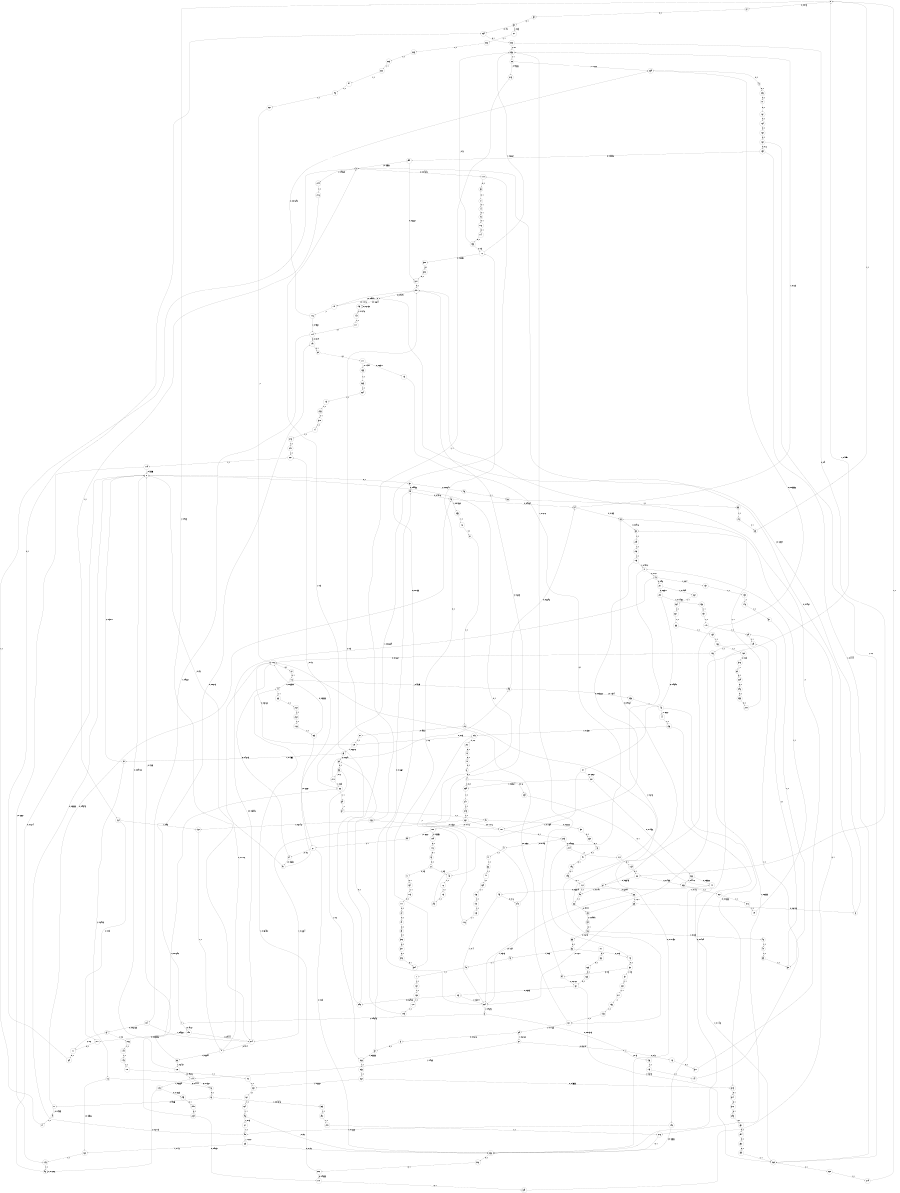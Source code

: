 digraph "ch1_face_short_L17" {
size = "6,8.5";
ratio = "fill";
node [shape = circle];
node [fontsize = 24];
edge [fontsize = 24];
0 -> 61 [label = "0: 0.075    "];
0 -> 214 [label = "1: 0.925    "];
1 -> 313 [label = "0: 0.5      "];
1 -> 156 [label = "1: 0.5      "];
2 -> 198 [label = "0: 0.8824   "];
2 -> 141 [label = "1: 0.1176   "];
3 -> 110 [label = "0: 0.04348  "];
3 -> 219 [label = "1: 0.9565   "];
4 -> 254 [label = "0: 0.8      "];
4 -> 259 [label = "1: 0.2      "];
5 -> 203 [label = "0: 1        "];
6 -> 4 [label = "0: 1        "];
7 -> 191 [label = "0: 0.0813   "];
7 -> 190 [label = "1: 0.9187   "];
8 -> 1 [label = "0: 0.01575  "];
8 -> 7 [label = "1: 0.9843   "];
9 -> 14 [label = "1: 1        "];
10 -> 6 [label = "0: 1        "];
11 -> 43 [label = "0: 0.9545   "];
11 -> 9 [label = "1: 0.04545  "];
12 -> 10 [label = "0: 1        "];
13 -> 11 [label = "0: 0.9565   "];
13 -> 303 [label = "1: 0.04348  "];
14 -> 3 [label = "1: 1        "];
15 -> 211 [label = "0: 0.96     "];
15 -> 157 [label = "1: 0.04     "];
16 -> 13 [label = "0: 1        "];
17 -> 15 [label = "0: 0.127    "];
17 -> 121 [label = "1: 0.873    "];
18 -> 16 [label = "0: 0.4444   "];
18 -> 182 [label = "1: 0.5556   "];
19 -> 108 [label = "0: 0.1106   "];
19 -> 88 [label = "1: 0.8894   "];
20 -> 60 [label = "0: 0.3077   "];
20 -> 18 [label = "1: 0.6923   "];
21 -> 28 [label = "1: 1        "];
22 -> 239 [label = "0: 0.06667  "];
22 -> 215 [label = "1: 0.9333   "];
23 -> 62 [label = "0: 0.2647   "];
23 -> 20 [label = "1: 0.7353   "];
24 -> 108 [label = "0: 0.4615   "];
24 -> 97 [label = "1: 0.5385   "];
25 -> 0 [label = "1: 1        "];
26 -> 25 [label = "1: 1        "];
27 -> 120 [label = "1: 1        "];
28 -> 238 [label = "0: 0.07692  "];
28 -> 27 [label = "1: 0.9231   "];
29 -> 129 [label = "1: 1        "];
30 -> 29 [label = "1: 1        "];
31 -> 30 [label = "1: 1        "];
32 -> 209 [label = "1: 1        "];
33 -> 26 [label = "1: 1        "];
34 -> 91 [label = "1: 1        "];
35 -> 30 [label = "1: 1        "];
36 -> 140 [label = "1: 1        "];
37 -> 137 [label = "1: 1        "];
38 -> 33 [label = "1: 1        "];
39 -> 34 [label = "1: 1        "];
40 -> 35 [label = "1: 1        "];
41 -> 36 [label = "1: 1        "];
42 -> 37 [label = "1: 1        "];
43 -> 54 [label = "0: 0.9264   "];
43 -> 255 [label = "1: 0.07362  "];
44 -> 263 [label = "1: 1        "];
45 -> 38 [label = "1: 1        "];
46 -> 40 [label = "1: 1        "];
47 -> 41 [label = "1: 1        "];
48 -> 42 [label = "1: 1        "];
49 -> 43 [label = "0: 0.9716   "];
49 -> 266 [label = "1: 0.02839  "];
50 -> 234 [label = "0: 0.75     "];
50 -> 227 [label = "1: 0.25     "];
51 -> 49 [label = "0: 0.9936   "];
51 -> 45 [label = "1: 0.00641  "];
52 -> 50 [label = "0: 1        "];
53 -> 270 [label = "0: 0.8      "];
53 -> 268 [label = "1: 0.2      "];
54 -> 68 [label = "0: 0.875    "];
54 -> 256 [label = "1: 0.125    "];
55 -> 58 [label = "0: 1        "];
56 -> 55 [label = "0: 0.875    "];
56 -> 46 [label = "1: 0.125    "];
57 -> 49 [label = "0: 0.6667   "];
57 -> 268 [label = "1: 0.3333   "];
58 -> 173 [label = "0: 0.75     "];
58 -> 48 [label = "1: 0.25     "];
59 -> 56 [label = "0: 1        "];
60 -> 51 [label = "0: 1        "];
61 -> 52 [label = "0: 1        "];
62 -> 53 [label = "0: 1        "];
63 -> 57 [label = "0: 1        "];
64 -> 271 [label = "0: 0.8      "];
64 -> 286 [label = "1: 0.2      "];
65 -> 93 [label = "0: 0.8123   "];
65 -> 224 [label = "1: 0.1877   "];
66 -> 65 [label = "0: 0.811    "];
66 -> 224 [label = "1: 0.189    "];
67 -> 66 [label = "0: 0.8209   "];
67 -> 92 [label = "1: 0.1791   "];
68 -> 67 [label = "0: 0.9084   "];
68 -> 32 [label = "1: 0.0916   "];
69 -> 308 [label = "0: 1        "];
70 -> 167 [label = "0: 1        "];
71 -> 154 [label = "0: 1        "];
72 -> 71 [label = "0: 0.5      "];
72 -> 143 [label = "1: 0.5      "];
73 -> 176 [label = "0: 1        "];
74 -> 73 [label = "0: 1        "];
75 -> 72 [label = "0: 1        "];
76 -> 197 [label = "0: 1        "];
77 -> 74 [label = "0: 1        "];
78 -> 95 [label = "0: 0.9348   "];
78 -> 44 [label = "1: 0.06522  "];
79 -> 69 [label = "0: 1        "];
80 -> 177 [label = "0: 1        "];
81 -> 78 [label = "0: 1        "];
82 -> 229 [label = "0: 1        "];
83 -> 77 [label = "0: 1        "];
84 -> 79 [label = "0: 1        "];
85 -> 59 [label = "0: 0.09091  "];
85 -> 0 [label = "1: 0.9091   "];
86 -> 239 [label = "0: 0.05556  "];
86 -> 85 [label = "1: 0.9444   "];
87 -> 1 [label = "0: 0.03704  "];
87 -> 119 [label = "1: 0.963    "];
88 -> 60 [label = "0: 0.1573   "];
88 -> 122 [label = "1: 0.8427   "];
89 -> 63 [label = "0: 0.1818   "];
89 -> 87 [label = "1: 0.8182   "];
90 -> 60 [label = "0: 0.3333   "];
90 -> 185 [label = "1: 0.6667   "];
91 -> 250 [label = "0: 0.2222   "];
91 -> 100 [label = "1: 0.7778   "];
92 -> 86 [label = "1: 1        "];
93 -> 2 [label = "0: 0.7961   "];
93 -> 3 [label = "1: 0.2039   "];
94 -> 161 [label = "0: 0.8182   "];
94 -> 256 [label = "1: 0.1818   "];
95 -> 54 [label = "0: 0.8696   "];
95 -> 258 [label = "1: 0.1304   "];
96 -> 60 [label = "0: 0.1874   "];
96 -> 96 [label = "1: 0.8126   "];
97 -> 60 [label = "0: 0.25     "];
97 -> 221 [label = "1: 0.75     "];
98 -> 238 [label = "0: 0.25     "];
98 -> 124 [label = "1: 0.75     "];
99 -> 181 [label = "1: 1        "];
100 -> 109 [label = "0: 0.3333   "];
100 -> 99 [label = "1: 0.6667   "];
101 -> 102 [label = "1: 1        "];
102 -> 231 [label = "1: 1        "];
103 -> 107 [label = "0: 0.05882  "];
103 -> 17 [label = "1: 0.9412   "];
104 -> 64 [label = "0: 0.06135  "];
104 -> 214 [label = "1: 0.9387   "];
105 -> 62 [label = "0: 1        "];
106 -> 60 [label = "0: 1        "];
107 -> 205 [label = "0: 1        "];
108 -> 81 [label = "0: 1        "];
109 -> 178 [label = "0: 1        "];
110 -> 83 [label = "0: 1        "];
111 -> 84 [label = "0: 1        "];
112 -> 92 [label = "1: 1        "];
113 -> 111 [label = "0: 1        "];
114 -> 191 [label = "0: 0.0119   "];
114 -> 104 [label = "1: 0.9881   "];
115 -> 248 [label = "1: 1        "];
116 -> 239 [label = "0: 0.07692  "];
116 -> 114 [label = "1: 0.9231   "];
117 -> 114 [label = "1: 1        "];
118 -> 115 [label = "1: 1        "];
119 -> 16 [label = "0: 0.1361   "];
119 -> 123 [label = "1: 0.8639   "];
120 -> 108 [label = "0: 0.3182   "];
120 -> 23 [label = "1: 0.6818   "];
121 -> 108 [label = "0: 0.2237   "];
121 -> 89 [label = "1: 0.7763   "];
122 -> 60 [label = "0: 0.09722  "];
122 -> 119 [label = "1: 0.9028   "];
123 -> 293 [label = "0: 0.1285   "];
123 -> 96 [label = "1: 0.8715   "];
124 -> 90 [label = "1: 1        "];
125 -> 96 [label = "1: 1        "];
126 -> 108 [label = "0: 0.1667   "];
126 -> 276 [label = "1: 0.8333   "];
127 -> 105 [label = "1: 1        "];
128 -> 106 [label = "1: 1        "];
129 -> 126 [label = "1: 1        "];
130 -> 127 [label = "1: 1        "];
131 -> 128 [label = "1: 1        "];
132 -> 19 [label = "1: 1        "];
133 -> 121 [label = "1: 1        "];
134 -> 277 [label = "0: 0.05     "];
134 -> 132 [label = "1: 0.95     "];
135 -> 107 [label = "0: 0.1852   "];
135 -> 132 [label = "1: 0.8148   "];
136 -> 133 [label = "1: 1        "];
137 -> 130 [label = "1: 1        "];
138 -> 131 [label = "1: 1        "];
139 -> 138 [label = "1: 1        "];
140 -> 139 [label = "1: 1        "];
141 -> 116 [label = "1: 1        "];
142 -> 117 [label = "1: 1        "];
143 -> 118 [label = "1: 1        "];
144 -> 129 [label = "1: 1        "];
145 -> 101 [label = "1: 1        "];
146 -> 31 [label = "1: 1        "];
147 -> 29 [label = "1: 1        "];
148 -> 144 [label = "1: 1        "];
149 -> 145 [label = "1: 1        "];
150 -> 146 [label = "1: 1        "];
151 -> 147 [label = "1: 1        "];
152 -> 94 [label = "0: 0.5      "];
152 -> 257 [label = "1: 0.5      "];
153 -> 272 [label = "0: 0.5      "];
153 -> 256 [label = "1: 0.5      "];
154 -> 113 [label = "1: 1        "];
155 -> 285 [label = "1: 1        "];
156 -> 148 [label = "1: 1        "];
157 -> 150 [label = "1: 1        "];
158 -> 151 [label = "1: 1        "];
159 -> 299 [label = "0: 0.5556   "];
159 -> 282 [label = "1: 0.4444   "];
160 -> 159 [label = "0: 0.8      "];
160 -> 282 [label = "1: 0.2      "];
161 -> 305 [label = "0: 0.625    "];
161 -> 282 [label = "1: 0.375    "];
162 -> 160 [label = "0: 1        "];
163 -> 161 [label = "0: 1        "];
164 -> 162 [label = "0: 1        "];
165 -> 163 [label = "0: 1        "];
166 -> 67 [label = "0: 0.8545   "];
166 -> 283 [label = "1: 0.1455   "];
167 -> 164 [label = "0: 1        "];
168 -> 165 [label = "0: 1        "];
169 -> 166 [label = "0: 1        "];
170 -> 309 [label = "0: 1        "];
171 -> 168 [label = "0: 1        "];
172 -> 169 [label = "0: 1        "];
173 -> 152 [label = "0: 1        "];
174 -> 153 [label = "0: 1        "];
175 -> 173 [label = "0: 1        "];
176 -> 174 [label = "0: 1        "];
177 -> 175 [label = "0: 0.8571   "];
177 -> 155 [label = "1: 0.1429   "];
178 -> 75 [label = "0: 1        "];
179 -> 60 [label = "0: 0.3333   "];
179 -> 125 [label = "1: 0.6667   "];
180 -> 316 [label = "0: 0.25     "];
180 -> 192 [label = "1: 0.75     "];
181 -> 238 [label = "0: 0.25     "];
181 -> 24 [label = "1: 0.75     "];
182 -> 125 [label = "1: 1        "];
183 -> 108 [label = "0: 0.3333   "];
183 -> 181 [label = "1: 0.6667   "];
184 -> 98 [label = "1: 1        "];
185 -> 238 [label = "0: 0.25     "];
185 -> 182 [label = "1: 0.75     "];
186 -> 180 [label = "1: 1        "];
187 -> 184 [label = "1: 1        "];
188 -> 183 [label = "1: 1        "];
189 -> 186 [label = "1: 1        "];
190 -> 277 [label = "0: 0.05556  "];
190 -> 214 [label = "1: 0.9444   "];
191 -> 80 [label = "0: 1        "];
192 -> 238 [label = "0: 0.3333   "];
192 -> 90 [label = "1: 0.6667   "];
193 -> 287 [label = "1: 1        "];
194 -> 193 [label = "1: 1        "];
195 -> 112 [label = "0: 1        "];
196 -> 195 [label = "0: 1        "];
197 -> 196 [label = "0: 1        "];
198 -> 198 [label = "0: 0.8752   "];
198 -> 142 [label = "1: 0.1248   "];
199 -> 282 [label = "1: 1        "];
200 -> 32 [label = "1: 1        "];
201 -> 288 [label = "0: 0.7436   "];
201 -> 259 [label = "1: 0.2564   "];
202 -> 170 [label = "0: 0.9355   "];
202 -> 44 [label = "1: 0.06452  "];
203 -> 70 [label = "0: 1        "];
204 -> 172 [label = "0: 1        "];
205 -> 204 [label = "0: 0.9286   "];
205 -> 47 [label = "1: 0.07143  "];
206 -> 202 [label = "0: 1        "];
207 -> 201 [label = "0: 0.8261   "];
207 -> 143 [label = "1: 0.1739   "];
208 -> 103 [label = "1: 1        "];
209 -> 208 [label = "1: 1        "];
210 -> 207 [label = "0: 0.9592   "];
210 -> 158 [label = "1: 0.04082  "];
211 -> 210 [label = "0: 0.8571   "];
211 -> 267 [label = "1: 0.1429   "];
212 -> 12 [label = "0: 1        "];
213 -> 212 [label = "0: 0.2      "];
213 -> 120 [label = "1: 0.8      "];
214 -> 15 [label = "0: 0.08596  "];
214 -> 19 [label = "1: 0.914    "];
215 -> 135 [label = "1: 1        "];
216 -> 134 [label = "1: 1        "];
217 -> 136 [label = "1: 1        "];
218 -> 21 [label = "1: 1        "];
219 -> 216 [label = "1: 1        "];
220 -> 217 [label = "1: 1        "];
221 -> 179 [label = "1: 1        "];
222 -> 194 [label = "1: 1        "];
223 -> 222 [label = "1: 1        "];
224 -> 110 [label = "0: 0.0155   "];
224 -> 8 [label = "1: 0.9845   "];
225 -> 223 [label = "1: 1        "];
226 -> 225 [label = "1: 1        "];
227 -> 226 [label = "1: 1        "];
228 -> 166 [label = "0: 0.9      "];
228 -> 256 [label = "1: 0.1      "];
229 -> 296 [label = "0: 1        "];
230 -> 76 [label = "0: 1        "];
231 -> 187 [label = "1: 1        "];
232 -> 188 [label = "1: 1        "];
233 -> 189 [label = "1: 1        "];
234 -> 228 [label = "0: 1        "];
235 -> 310 [label = "1: 1        "];
236 -> 238 [label = "0: 0.1429   "];
236 -> 213 [label = "1: 0.8571   "];
237 -> 107 [label = "0: 0.1176   "];
237 -> 214 [label = "1: 0.8824   "];
238 -> 206 [label = "0: 1        "];
239 -> 5 [label = "0: 1        "];
240 -> 221 [label = "1: 1        "];
241 -> 243 [label = "0: 0.8519   "];
241 -> 282 [label = "1: 0.1481   "];
242 -> 297 [label = "0: 0.625    "];
242 -> 224 [label = "1: 0.375    "];
243 -> 242 [label = "0: 0.6      "];
243 -> 224 [label = "1: 0.4      "];
244 -> 236 [label = "1: 1        "];
245 -> 237 [label = "1: 1        "];
246 -> 315 [label = "0: 0.1333   "];
246 -> 244 [label = "1: 0.8667   "];
247 -> 245 [label = "1: 1        "];
248 -> 213 [label = "1: 1        "];
249 -> 17 [label = "1: 1        "];
250 -> 230 [label = "0: 1        "];
251 -> 294 [label = "0: 1        "];
252 -> 199 [label = "0: 1        "];
253 -> 200 [label = "0: 1        "];
254 -> 241 [label = "0: 1        "];
255 -> 218 [label = "1: 1        "];
256 -> 22 [label = "1: 1        "];
257 -> 220 [label = "1: 1        "];
258 -> 246 [label = "1: 1        "];
259 -> 247 [label = "1: 1        "];
260 -> 232 [label = "1: 1        "];
261 -> 233 [label = "1: 1        "];
262 -> 315 [label = "0: 0.3333   "];
262 -> 231 [label = "1: 0.6667   "];
263 -> 260 [label = "1: 1        "];
264 -> 261 [label = "1: 1        "];
265 -> 262 [label = "1: 1        "];
266 -> 39 [label = "1: 1        "];
267 -> 264 [label = "1: 1        "];
268 -> 265 [label = "1: 1        "];
269 -> 234 [label = "0: 1        "];
270 -> 95 [label = "0: 0.75     "];
270 -> 266 [label = "1: 0.25     "];
271 -> 269 [label = "0: 1        "];
272 -> 300 [label = "0: 0.3333   "];
272 -> 256 [label = "1: 0.6667   "];
273 -> 240 [label = "1: 1        "];
274 -> 273 [label = "1: 1        "];
275 -> 235 [label = "1: 1        "];
276 -> 238 [label = "0: 1        "];
277 -> 271 [label = "0: 1        "];
278 -> 249 [label = "1: 1        "];
279 -> 0 [label = "1: 1        "];
280 -> 279 [label = "1: 1        "];
281 -> 278 [label = "1: 1        "];
282 -> 280 [label = "1: 1        "];
283 -> 281 [label = "1: 1        "];
284 -> 275 [label = "1: 1        "];
285 -> 284 [label = "1: 1        "];
286 -> 149 [label = "1: 1        "];
287 -> 108 [label = "0: 1        "];
288 -> 241 [label = "0: 0.5588   "];
288 -> 283 [label = "1: 0.4412   "];
289 -> 170 [label = "0: 0.9231   "];
289 -> 266 [label = "1: 0.07692  "];
290 -> 289 [label = "0: 1        "];
291 -> 276 [label = "1: 1        "];
292 -> 291 [label = "1: 1        "];
293 -> 290 [label = "0: 1        "];
294 -> 252 [label = "0: 1        "];
295 -> 251 [label = "0: 1        "];
296 -> 253 [label = "0: 1        "];
297 -> 2 [label = "0: 0.9091   "];
297 -> 141 [label = "1: 0.09091  "];
298 -> 297 [label = "0: 0.5      "];
298 -> 3 [label = "1: 0.5      "];
299 -> 301 [label = "0: 0.6667   "];
299 -> 3 [label = "1: 0.3333   "];
300 -> 302 [label = "0: 1        "];
301 -> 297 [label = "0: 1        "];
302 -> 301 [label = "0: 1        "];
303 -> 292 [label = "1: 1        "];
304 -> 272 [label = "0: 1        "];
305 -> 298 [label = "0: 0.6923   "];
305 -> 224 [label = "1: 0.3077   "];
306 -> 304 [label = "0: 1        "];
307 -> 306 [label = "0: 1        "];
308 -> 307 [label = "0: 1        "];
309 -> 68 [label = "0: 1        "];
310 -> 274 [label = "1: 1        "];
311 -> 297 [label = "0: 1        "];
312 -> 295 [label = "0: 1        "];
313 -> 311 [label = "0: 1        "];
314 -> 312 [label = "0: 1        "];
315 -> 314 [label = "0: 1        "];
316 -> 82 [label = "0: 1        "];
}